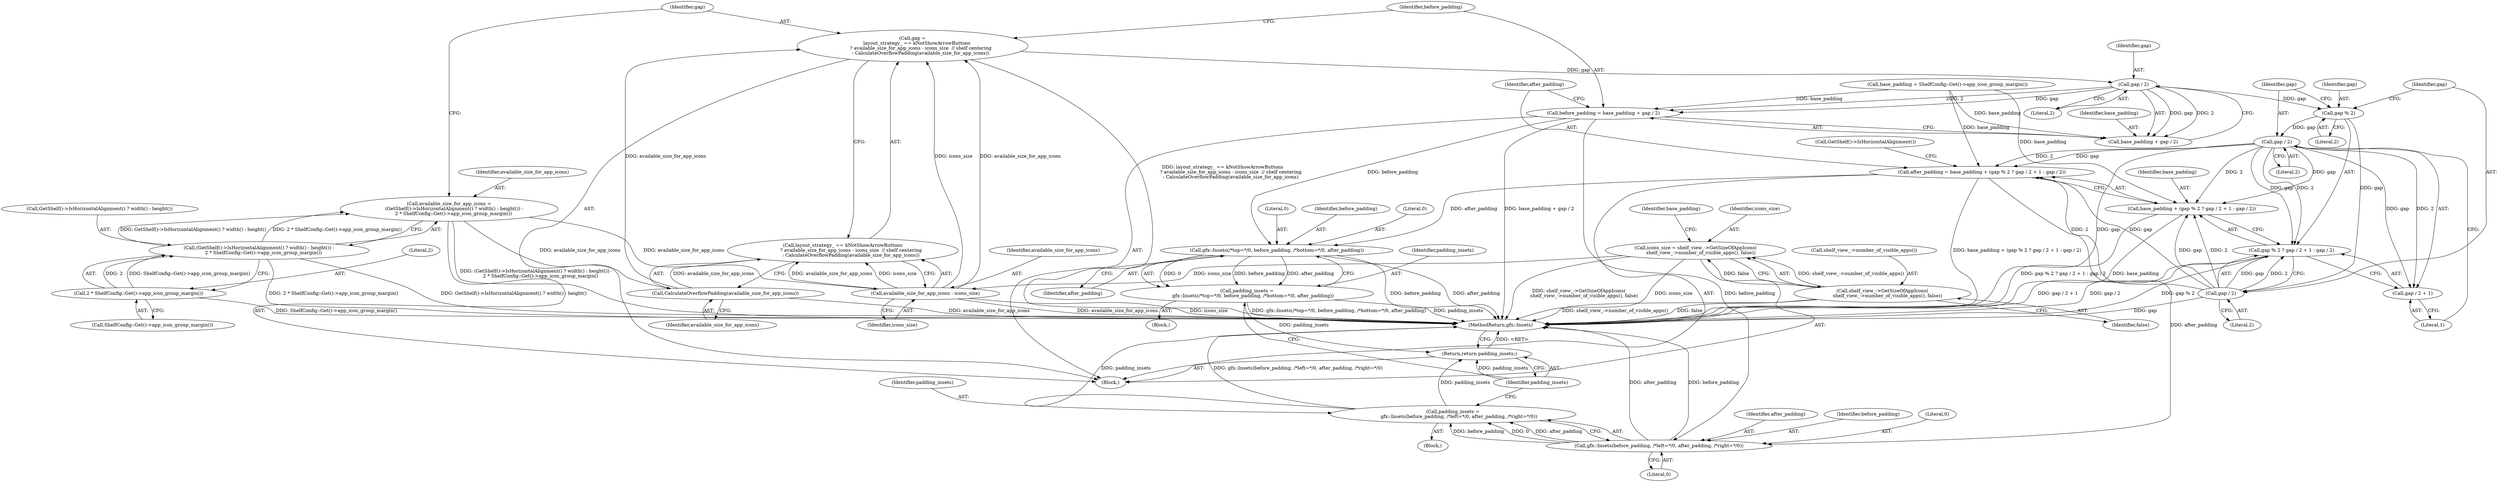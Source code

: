 digraph "0_Chrome_dfd28b1909358445e838fb0fdf3995c77a420aa8@integer" {
"1000135" [label="(Call,gap =\n      layout_strategy_ == kNotShowArrowButtons\n           ? available_size_for_app_icons - icons_size  // shelf centering\n           : CalculateOverflowPadding(available_size_for_app_icons))"];
"1000141" [label="(Call,available_size_for_app_icons - icons_size)"];
"1000124" [label="(Call,available_size_for_app_icons =\n       (GetShelf()->IsHorizontalAlignment() ? width() : height()) -\n      2 * ShelfConfig::Get()->app_icon_group_margin())"];
"1000126" [label="(Call,(GetShelf()->IsHorizontalAlignment() ? width() : height()) -\n      2 * ShelfConfig::Get()->app_icon_group_margin())"];
"1000131" [label="(Call,2 * ShelfConfig::Get()->app_icon_group_margin())"];
"1000114" [label="(Call,icons_size = shelf_view_->GetSizeOfAppIcons(\n       shelf_view_->number_of_visible_apps(), false))"];
"1000116" [label="(Call,shelf_view_->GetSizeOfAppIcons(\n       shelf_view_->number_of_visible_apps(), false))"];
"1000144" [label="(Call,CalculateOverflowPadding(available_size_for_app_icons))"];
"1000151" [label="(Call,gap / 2)"];
"1000147" [label="(Call,before_padding = base_padding + gap / 2)"];
"1000177" [label="(Call,gfx::Insets(/*top=*/0, before_padding, /*bottom=*/0, after_padding))"];
"1000175" [label="(Call,padding_insets =\n        gfx::Insets(/*top=*/0, before_padding, /*bottom=*/0, after_padding))"];
"1000191" [label="(Return,return padding_insets;)"];
"1000186" [label="(Call,gfx::Insets(before_padding, /*left=*/0, after_padding, /*right=*/0))"];
"1000184" [label="(Call,padding_insets =\n        gfx::Insets(before_padding, /*left=*/0, after_padding, /*right=*/0))"];
"1000149" [label="(Call,base_padding + gap / 2)"];
"1000160" [label="(Call,gap % 2)"];
"1000164" [label="(Call,gap / 2)"];
"1000155" [label="(Call,after_padding = base_padding + (gap % 2 ? gap / 2 + 1 : gap / 2))"];
"1000157" [label="(Call,base_padding + (gap % 2 ? gap / 2 + 1 : gap / 2))"];
"1000159" [label="(Call,gap % 2 ? gap / 2 + 1 : gap / 2)"];
"1000163" [label="(Call,gap / 2 + 1)"];
"1000168" [label="(Call,gap / 2)"];
"1000151" [label="(Call,gap / 2)"];
"1000150" [label="(Identifier,base_padding)"];
"1000117" [label="(Call,shelf_view_->number_of_visible_apps())"];
"1000155" [label="(Call,after_padding = base_padding + (gap % 2 ? gap / 2 + 1 : gap / 2))"];
"1000143" [label="(Identifier,icons_size)"];
"1000186" [label="(Call,gfx::Insets(before_padding, /*left=*/0, after_padding, /*right=*/0))"];
"1000175" [label="(Call,padding_insets =\n        gfx::Insets(/*top=*/0, before_padding, /*bottom=*/0, after_padding))"];
"1000141" [label="(Call,available_size_for_app_icons - icons_size)"];
"1000142" [label="(Identifier,available_size_for_app_icons)"];
"1000180" [label="(Literal,0)"];
"1000116" [label="(Call,shelf_view_->GetSizeOfAppIcons(\n       shelf_view_->number_of_visible_apps(), false))"];
"1000162" [label="(Literal,2)"];
"1000118" [label="(Identifier,false)"];
"1000161" [label="(Identifier,gap)"];
"1000181" [label="(Identifier,after_padding)"];
"1000184" [label="(Call,padding_insets =\n        gfx::Insets(before_padding, /*left=*/0, after_padding, /*right=*/0))"];
"1000176" [label="(Identifier,padding_insets)"];
"1000169" [label="(Identifier,gap)"];
"1000160" [label="(Call,gap % 2)"];
"1000159" [label="(Call,gap % 2 ? gap / 2 + 1 : gap / 2)"];
"1000136" [label="(Identifier,gap)"];
"1000133" [label="(Call,ShelfConfig::Get()->app_icon_group_margin())"];
"1000191" [label="(Return,return padding_insets;)"];
"1000166" [label="(Literal,2)"];
"1000121" [label="(Identifier,base_padding)"];
"1000177" [label="(Call,gfx::Insets(/*top=*/0, before_padding, /*bottom=*/0, after_padding))"];
"1000183" [label="(Block,)"];
"1000144" [label="(Call,CalculateOverflowPadding(available_size_for_app_icons))"];
"1000131" [label="(Call,2 * ShelfConfig::Get()->app_icon_group_margin())"];
"1000153" [label="(Literal,2)"];
"1000120" [label="(Call,base_padding = ShelfConfig::Get()->app_icon_group_margin())"];
"1000190" [label="(Literal,0)"];
"1000135" [label="(Call,gap =\n      layout_strategy_ == kNotShowArrowButtons\n           ? available_size_for_app_icons - icons_size  // shelf centering\n           : CalculateOverflowPadding(available_size_for_app_icons))"];
"1000174" [label="(Block,)"];
"1000114" [label="(Call,icons_size = shelf_view_->GetSizeOfAppIcons(\n       shelf_view_->number_of_visible_apps(), false))"];
"1000165" [label="(Identifier,gap)"];
"1000137" [label="(Call,layout_strategy_ == kNotShowArrowButtons\n           ? available_size_for_app_icons - icons_size  // shelf centering\n           : CalculateOverflowPadding(available_size_for_app_icons))"];
"1000193" [label="(MethodReturn,gfx::Insets)"];
"1000185" [label="(Identifier,padding_insets)"];
"1000125" [label="(Identifier,available_size_for_app_icons)"];
"1000156" [label="(Identifier,after_padding)"];
"1000157" [label="(Call,base_padding + (gap % 2 ? gap / 2 + 1 : gap / 2))"];
"1000189" [label="(Identifier,after_padding)"];
"1000173" [label="(Call,GetShelf()->IsHorizontalAlignment())"];
"1000167" [label="(Literal,1)"];
"1000147" [label="(Call,before_padding = base_padding + gap / 2)"];
"1000179" [label="(Identifier,before_padding)"];
"1000192" [label="(Identifier,padding_insets)"];
"1000145" [label="(Identifier,available_size_for_app_icons)"];
"1000152" [label="(Identifier,gap)"];
"1000126" [label="(Call,(GetShelf()->IsHorizontalAlignment() ? width() : height()) -\n      2 * ShelfConfig::Get()->app_icon_group_margin())"];
"1000170" [label="(Literal,2)"];
"1000178" [label="(Literal,0)"];
"1000108" [label="(Block,)"];
"1000149" [label="(Call,base_padding + gap / 2)"];
"1000115" [label="(Identifier,icons_size)"];
"1000124" [label="(Call,available_size_for_app_icons =\n       (GetShelf()->IsHorizontalAlignment() ? width() : height()) -\n      2 * ShelfConfig::Get()->app_icon_group_margin())"];
"1000187" [label="(Identifier,before_padding)"];
"1000158" [label="(Identifier,base_padding)"];
"1000127" [label="(Call,GetShelf()->IsHorizontalAlignment() ? width() : height())"];
"1000168" [label="(Call,gap / 2)"];
"1000188" [label="(Literal,0)"];
"1000148" [label="(Identifier,before_padding)"];
"1000163" [label="(Call,gap / 2 + 1)"];
"1000132" [label="(Literal,2)"];
"1000164" [label="(Call,gap / 2)"];
"1000135" -> "1000108"  [label="AST: "];
"1000135" -> "1000137"  [label="CFG: "];
"1000136" -> "1000135"  [label="AST: "];
"1000137" -> "1000135"  [label="AST: "];
"1000148" -> "1000135"  [label="CFG: "];
"1000135" -> "1000193"  [label="DDG: layout_strategy_ == kNotShowArrowButtons\n           ? available_size_for_app_icons - icons_size  // shelf centering\n           : CalculateOverflowPadding(available_size_for_app_icons)"];
"1000141" -> "1000135"  [label="DDG: available_size_for_app_icons"];
"1000141" -> "1000135"  [label="DDG: icons_size"];
"1000144" -> "1000135"  [label="DDG: available_size_for_app_icons"];
"1000135" -> "1000151"  [label="DDG: gap"];
"1000141" -> "1000137"  [label="AST: "];
"1000141" -> "1000143"  [label="CFG: "];
"1000142" -> "1000141"  [label="AST: "];
"1000143" -> "1000141"  [label="AST: "];
"1000137" -> "1000141"  [label="CFG: "];
"1000141" -> "1000193"  [label="DDG: available_size_for_app_icons"];
"1000141" -> "1000193"  [label="DDG: icons_size"];
"1000141" -> "1000137"  [label="DDG: available_size_for_app_icons"];
"1000141" -> "1000137"  [label="DDG: icons_size"];
"1000124" -> "1000141"  [label="DDG: available_size_for_app_icons"];
"1000114" -> "1000141"  [label="DDG: icons_size"];
"1000124" -> "1000108"  [label="AST: "];
"1000124" -> "1000126"  [label="CFG: "];
"1000125" -> "1000124"  [label="AST: "];
"1000126" -> "1000124"  [label="AST: "];
"1000136" -> "1000124"  [label="CFG: "];
"1000124" -> "1000193"  [label="DDG: (GetShelf()->IsHorizontalAlignment() ? width() : height()) -\n      2 * ShelfConfig::Get()->app_icon_group_margin()"];
"1000126" -> "1000124"  [label="DDG: GetShelf()->IsHorizontalAlignment() ? width() : height()"];
"1000126" -> "1000124"  [label="DDG: 2 * ShelfConfig::Get()->app_icon_group_margin()"];
"1000124" -> "1000144"  [label="DDG: available_size_for_app_icons"];
"1000126" -> "1000131"  [label="CFG: "];
"1000127" -> "1000126"  [label="AST: "];
"1000131" -> "1000126"  [label="AST: "];
"1000126" -> "1000193"  [label="DDG: GetShelf()->IsHorizontalAlignment() ? width() : height()"];
"1000126" -> "1000193"  [label="DDG: 2 * ShelfConfig::Get()->app_icon_group_margin()"];
"1000131" -> "1000126"  [label="DDG: 2"];
"1000131" -> "1000126"  [label="DDG: ShelfConfig::Get()->app_icon_group_margin()"];
"1000131" -> "1000133"  [label="CFG: "];
"1000132" -> "1000131"  [label="AST: "];
"1000133" -> "1000131"  [label="AST: "];
"1000131" -> "1000193"  [label="DDG: ShelfConfig::Get()->app_icon_group_margin()"];
"1000114" -> "1000108"  [label="AST: "];
"1000114" -> "1000116"  [label="CFG: "];
"1000115" -> "1000114"  [label="AST: "];
"1000116" -> "1000114"  [label="AST: "];
"1000121" -> "1000114"  [label="CFG: "];
"1000114" -> "1000193"  [label="DDG: icons_size"];
"1000114" -> "1000193"  [label="DDG: shelf_view_->GetSizeOfAppIcons(\n       shelf_view_->number_of_visible_apps(), false)"];
"1000116" -> "1000114"  [label="DDG: shelf_view_->number_of_visible_apps()"];
"1000116" -> "1000114"  [label="DDG: false"];
"1000116" -> "1000118"  [label="CFG: "];
"1000117" -> "1000116"  [label="AST: "];
"1000118" -> "1000116"  [label="AST: "];
"1000116" -> "1000193"  [label="DDG: false"];
"1000116" -> "1000193"  [label="DDG: shelf_view_->number_of_visible_apps()"];
"1000144" -> "1000137"  [label="AST: "];
"1000144" -> "1000145"  [label="CFG: "];
"1000145" -> "1000144"  [label="AST: "];
"1000137" -> "1000144"  [label="CFG: "];
"1000144" -> "1000193"  [label="DDG: available_size_for_app_icons"];
"1000144" -> "1000137"  [label="DDG: available_size_for_app_icons"];
"1000151" -> "1000149"  [label="AST: "];
"1000151" -> "1000153"  [label="CFG: "];
"1000152" -> "1000151"  [label="AST: "];
"1000153" -> "1000151"  [label="AST: "];
"1000149" -> "1000151"  [label="CFG: "];
"1000151" -> "1000147"  [label="DDG: gap"];
"1000151" -> "1000147"  [label="DDG: 2"];
"1000151" -> "1000149"  [label="DDG: gap"];
"1000151" -> "1000149"  [label="DDG: 2"];
"1000151" -> "1000160"  [label="DDG: gap"];
"1000147" -> "1000108"  [label="AST: "];
"1000147" -> "1000149"  [label="CFG: "];
"1000148" -> "1000147"  [label="AST: "];
"1000149" -> "1000147"  [label="AST: "];
"1000156" -> "1000147"  [label="CFG: "];
"1000147" -> "1000193"  [label="DDG: base_padding + gap / 2"];
"1000120" -> "1000147"  [label="DDG: base_padding"];
"1000147" -> "1000177"  [label="DDG: before_padding"];
"1000147" -> "1000186"  [label="DDG: before_padding"];
"1000177" -> "1000175"  [label="AST: "];
"1000177" -> "1000181"  [label="CFG: "];
"1000178" -> "1000177"  [label="AST: "];
"1000179" -> "1000177"  [label="AST: "];
"1000180" -> "1000177"  [label="AST: "];
"1000181" -> "1000177"  [label="AST: "];
"1000175" -> "1000177"  [label="CFG: "];
"1000177" -> "1000193"  [label="DDG: before_padding"];
"1000177" -> "1000193"  [label="DDG: after_padding"];
"1000177" -> "1000175"  [label="DDG: 0"];
"1000177" -> "1000175"  [label="DDG: before_padding"];
"1000177" -> "1000175"  [label="DDG: after_padding"];
"1000155" -> "1000177"  [label="DDG: after_padding"];
"1000175" -> "1000174"  [label="AST: "];
"1000176" -> "1000175"  [label="AST: "];
"1000192" -> "1000175"  [label="CFG: "];
"1000175" -> "1000193"  [label="DDG: gfx::Insets(/*top=*/0, before_padding, /*bottom=*/0, after_padding)"];
"1000175" -> "1000193"  [label="DDG: padding_insets"];
"1000175" -> "1000191"  [label="DDG: padding_insets"];
"1000191" -> "1000108"  [label="AST: "];
"1000191" -> "1000192"  [label="CFG: "];
"1000192" -> "1000191"  [label="AST: "];
"1000193" -> "1000191"  [label="CFG: "];
"1000191" -> "1000193"  [label="DDG: <RET>"];
"1000192" -> "1000191"  [label="DDG: padding_insets"];
"1000184" -> "1000191"  [label="DDG: padding_insets"];
"1000186" -> "1000184"  [label="AST: "];
"1000186" -> "1000190"  [label="CFG: "];
"1000187" -> "1000186"  [label="AST: "];
"1000188" -> "1000186"  [label="AST: "];
"1000189" -> "1000186"  [label="AST: "];
"1000190" -> "1000186"  [label="AST: "];
"1000184" -> "1000186"  [label="CFG: "];
"1000186" -> "1000193"  [label="DDG: before_padding"];
"1000186" -> "1000193"  [label="DDG: after_padding"];
"1000186" -> "1000184"  [label="DDG: before_padding"];
"1000186" -> "1000184"  [label="DDG: 0"];
"1000186" -> "1000184"  [label="DDG: after_padding"];
"1000155" -> "1000186"  [label="DDG: after_padding"];
"1000184" -> "1000183"  [label="AST: "];
"1000185" -> "1000184"  [label="AST: "];
"1000192" -> "1000184"  [label="CFG: "];
"1000184" -> "1000193"  [label="DDG: padding_insets"];
"1000184" -> "1000193"  [label="DDG: gfx::Insets(before_padding, /*left=*/0, after_padding, /*right=*/0)"];
"1000150" -> "1000149"  [label="AST: "];
"1000120" -> "1000149"  [label="DDG: base_padding"];
"1000160" -> "1000159"  [label="AST: "];
"1000160" -> "1000162"  [label="CFG: "];
"1000161" -> "1000160"  [label="AST: "];
"1000162" -> "1000160"  [label="AST: "];
"1000165" -> "1000160"  [label="CFG: "];
"1000169" -> "1000160"  [label="CFG: "];
"1000160" -> "1000164"  [label="DDG: gap"];
"1000160" -> "1000168"  [label="DDG: gap"];
"1000164" -> "1000163"  [label="AST: "];
"1000164" -> "1000166"  [label="CFG: "];
"1000165" -> "1000164"  [label="AST: "];
"1000166" -> "1000164"  [label="AST: "];
"1000167" -> "1000164"  [label="CFG: "];
"1000164" -> "1000193"  [label="DDG: gap"];
"1000164" -> "1000155"  [label="DDG: gap"];
"1000164" -> "1000155"  [label="DDG: 2"];
"1000164" -> "1000157"  [label="DDG: gap"];
"1000164" -> "1000157"  [label="DDG: 2"];
"1000164" -> "1000159"  [label="DDG: gap"];
"1000164" -> "1000159"  [label="DDG: 2"];
"1000164" -> "1000163"  [label="DDG: gap"];
"1000164" -> "1000163"  [label="DDG: 2"];
"1000155" -> "1000108"  [label="AST: "];
"1000155" -> "1000157"  [label="CFG: "];
"1000156" -> "1000155"  [label="AST: "];
"1000157" -> "1000155"  [label="AST: "];
"1000173" -> "1000155"  [label="CFG: "];
"1000155" -> "1000193"  [label="DDG: base_padding + (gap % 2 ? gap / 2 + 1 : gap / 2)"];
"1000120" -> "1000155"  [label="DDG: base_padding"];
"1000168" -> "1000155"  [label="DDG: gap"];
"1000168" -> "1000155"  [label="DDG: 2"];
"1000157" -> "1000159"  [label="CFG: "];
"1000158" -> "1000157"  [label="AST: "];
"1000159" -> "1000157"  [label="AST: "];
"1000157" -> "1000193"  [label="DDG: gap % 2 ? gap / 2 + 1 : gap / 2"];
"1000157" -> "1000193"  [label="DDG: base_padding"];
"1000120" -> "1000157"  [label="DDG: base_padding"];
"1000168" -> "1000157"  [label="DDG: gap"];
"1000168" -> "1000157"  [label="DDG: 2"];
"1000159" -> "1000163"  [label="CFG: "];
"1000159" -> "1000168"  [label="CFG: "];
"1000163" -> "1000159"  [label="AST: "];
"1000168" -> "1000159"  [label="AST: "];
"1000159" -> "1000193"  [label="DDG: gap / 2 + 1"];
"1000159" -> "1000193"  [label="DDG: gap / 2"];
"1000159" -> "1000193"  [label="DDG: gap % 2"];
"1000168" -> "1000159"  [label="DDG: gap"];
"1000168" -> "1000159"  [label="DDG: 2"];
"1000163" -> "1000167"  [label="CFG: "];
"1000167" -> "1000163"  [label="AST: "];
"1000168" -> "1000170"  [label="CFG: "];
"1000169" -> "1000168"  [label="AST: "];
"1000170" -> "1000168"  [label="AST: "];
"1000168" -> "1000193"  [label="DDG: gap"];
}
